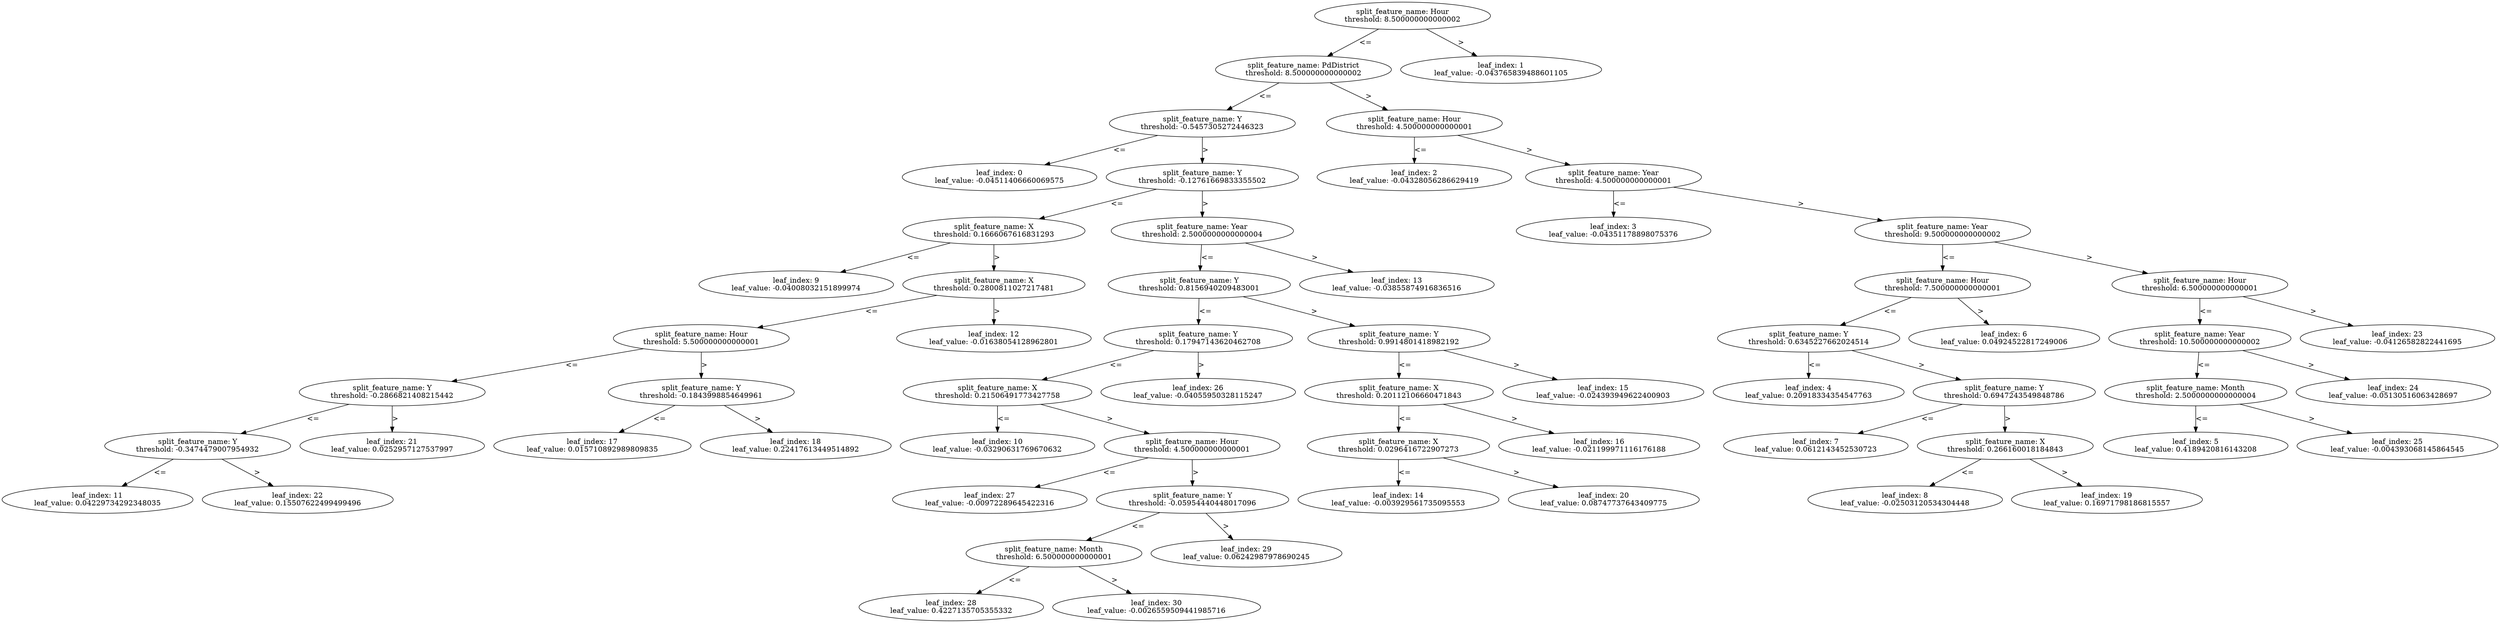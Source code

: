 digraph Tree84 {
	split0 [label="split_feature_name: Hour\nthreshold: 8.500000000000002"]
	split1 [label="split_feature_name: PdDistrict\nthreshold: 8.500000000000002"]
	split8 [label="split_feature_name: Y\nthreshold: -0.5457305272446323"]
	leaf0 [label="leaf_index: 0\nleaf_value: -0.04511406660069575"]
	split8 -> leaf0 [label="<="]
	split9 [label="split_feature_name: Y\nthreshold: -0.12761669833355502"]
	split10 [label="split_feature_name: X\nthreshold: 0.1666067616831293"]
	leaf9 [label="leaf_index: 9\nleaf_value: -0.04008032151899974"]
	split10 -> leaf9 [label="<="]
	split11 [label="split_feature_name: X\nthreshold: 0.2800811027217481"]
	split16 [label="split_feature_name: Hour\nthreshold: 5.500000000000001"]
	split20 [label="split_feature_name: Y\nthreshold: -0.2866821408215442"]
	split21 [label="split_feature_name: Y\nthreshold: -0.3474479007954932"]
	leaf11 [label="leaf_index: 11\nleaf_value: 0.04229734292348035"]
	split21 -> leaf11 [label="<="]
	leaf22 [label="leaf_index: 22\nleaf_value: 0.15507622499499496"]
	split21 -> leaf22 [label=">"]
	split20 -> split21 [label="<="]
	leaf21 [label="leaf_index: 21\nleaf_value: 0.0252957127537997"]
	split20 -> leaf21 [label=">"]
	split16 -> split20 [label="<="]
	split17 [label="split_feature_name: Y\nthreshold: -0.1843998854649961"]
	leaf17 [label="leaf_index: 17\nleaf_value: 0.015710892989809835"]
	split17 -> leaf17 [label="<="]
	leaf18 [label="leaf_index: 18\nleaf_value: 0.22417613449514892"]
	split17 -> leaf18 [label=">"]
	split16 -> split17 [label=">"]
	split11 -> split16 [label="<="]
	leaf12 [label="leaf_index: 12\nleaf_value: -0.01638054128962801"]
	split11 -> leaf12 [label=">"]
	split10 -> split11 [label=">"]
	split9 -> split10 [label="<="]
	split12 [label="split_feature_name: Year\nthreshold: 2.5000000000000004"]
	split13 [label="split_feature_name: Y\nthreshold: 0.8156940209483001"]
	split25 [label="split_feature_name: Y\nthreshold: 0.17947143620462708"]
	split26 [label="split_feature_name: X\nthreshold: 0.21506491773427758"]
	leaf10 [label="leaf_index: 10\nleaf_value: -0.03290631769670632"]
	split26 -> leaf10 [label="<="]
	split27 [label="split_feature_name: Hour\nthreshold: 4.500000000000001"]
	leaf27 [label="leaf_index: 27\nleaf_value: -0.00972289645422316"]
	split27 -> leaf27 [label="<="]
	split28 [label="split_feature_name: Y\nthreshold: -0.05954440448017096"]
	split29 [label="split_feature_name: Month\nthreshold: 6.500000000000001"]
	leaf28 [label="leaf_index: 28\nleaf_value: 0.4227135705355332"]
	split29 -> leaf28 [label="<="]
	leaf30 [label="leaf_index: 30\nleaf_value: -0.0026559509441985716"]
	split29 -> leaf30 [label=">"]
	split28 -> split29 [label="<="]
	leaf29 [label="leaf_index: 29\nleaf_value: 0.06242987978690245"]
	split28 -> leaf29 [label=">"]
	split27 -> split28 [label=">"]
	split26 -> split27 [label=">"]
	split25 -> split26 [label="<="]
	leaf26 [label="leaf_index: 26\nleaf_value: -0.04055950328115247"]
	split25 -> leaf26 [label=">"]
	split13 -> split25 [label="<="]
	split14 [label="split_feature_name: Y\nthreshold: 0.9914801418982192"]
	split15 [label="split_feature_name: X\nthreshold: 0.20112106660471843"]
	split19 [label="split_feature_name: X\nthreshold: 0.0296416722907273"]
	leaf14 [label="leaf_index: 14\nleaf_value: -0.003929561735095553"]
	split19 -> leaf14 [label="<="]
	leaf20 [label="leaf_index: 20\nleaf_value: 0.08747737643409775"]
	split19 -> leaf20 [label=">"]
	split15 -> split19 [label="<="]
	leaf16 [label="leaf_index: 16\nleaf_value: -0.021199971116176188"]
	split15 -> leaf16 [label=">"]
	split14 -> split15 [label="<="]
	leaf15 [label="leaf_index: 15\nleaf_value: -0.024393949622400903"]
	split14 -> leaf15 [label=">"]
	split13 -> split14 [label=">"]
	split12 -> split13 [label="<="]
	leaf13 [label="leaf_index: 13\nleaf_value: -0.03855874916836516"]
	split12 -> leaf13 [label=">"]
	split9 -> split12 [label=">"]
	split8 -> split9 [label=">"]
	split1 -> split8 [label="<="]
	split2 [label="split_feature_name: Hour\nthreshold: 4.500000000000001"]
	leaf2 [label="leaf_index: 2\nleaf_value: -0.04328056286629419"]
	split2 -> leaf2 [label="<="]
	split3 [label="split_feature_name: Year\nthreshold: 4.500000000000001"]
	leaf3 [label="leaf_index: 3\nleaf_value: -0.04351178898075376"]
	split3 -> leaf3 [label="<="]
	split4 [label="split_feature_name: Year\nthreshold: 9.500000000000002"]
	split5 [label="split_feature_name: Hour\nthreshold: 7.500000000000001"]
	split6 [label="split_feature_name: Y\nthreshold: 0.6345227662024514"]
	leaf4 [label="leaf_index: 4\nleaf_value: 0.20918334354547763"]
	split6 -> leaf4 [label="<="]
	split7 [label="split_feature_name: Y\nthreshold: 0.6947243549848786"]
	leaf7 [label="leaf_index: 7\nleaf_value: 0.0612143452530723"]
	split7 -> leaf7 [label="<="]
	split18 [label="split_feature_name: X\nthreshold: 0.266160018184843"]
	leaf8 [label="leaf_index: 8\nleaf_value: -0.02503120534304448"]
	split18 -> leaf8 [label="<="]
	leaf19 [label="leaf_index: 19\nleaf_value: 0.16971798186815557"]
	split18 -> leaf19 [label=">"]
	split7 -> split18 [label=">"]
	split6 -> split7 [label=">"]
	split5 -> split6 [label="<="]
	leaf6 [label="leaf_index: 6\nleaf_value: 0.04924522817249006"]
	split5 -> leaf6 [label=">"]
	split4 -> split5 [label="<="]
	split22 [label="split_feature_name: Hour\nthreshold: 6.500000000000001"]
	split23 [label="split_feature_name: Year\nthreshold: 10.500000000000002"]
	split24 [label="split_feature_name: Month\nthreshold: 2.5000000000000004"]
	leaf5 [label="leaf_index: 5\nleaf_value: 0.4189420816143208"]
	split24 -> leaf5 [label="<="]
	leaf25 [label="leaf_index: 25\nleaf_value: -0.004393068145864545"]
	split24 -> leaf25 [label=">"]
	split23 -> split24 [label="<="]
	leaf24 [label="leaf_index: 24\nleaf_value: -0.05130516063428697"]
	split23 -> leaf24 [label=">"]
	split22 -> split23 [label="<="]
	leaf23 [label="leaf_index: 23\nleaf_value: -0.04126582822441695"]
	split22 -> leaf23 [label=">"]
	split4 -> split22 [label=">"]
	split3 -> split4 [label=">"]
	split2 -> split3 [label=">"]
	split1 -> split2 [label=">"]
	split0 -> split1 [label="<="]
	leaf1 [label="leaf_index: 1\nleaf_value: -0.043765839488601105"]
	split0 -> leaf1 [label=">"]
}
